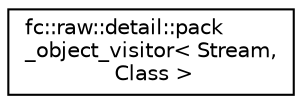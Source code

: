 digraph "Graphical Class Hierarchy"
{
  edge [fontname="Helvetica",fontsize="10",labelfontname="Helvetica",labelfontsize="10"];
  node [fontname="Helvetica",fontsize="10",shape=record];
  rankdir="LR";
  Node0 [label="fc::raw::detail::pack\l_object_visitor\< Stream,\l Class \>",height=0.2,width=0.4,color="black", fillcolor="white", style="filled",URL="$structfc_1_1raw_1_1detail_1_1pack__object__visitor.html"];
}

